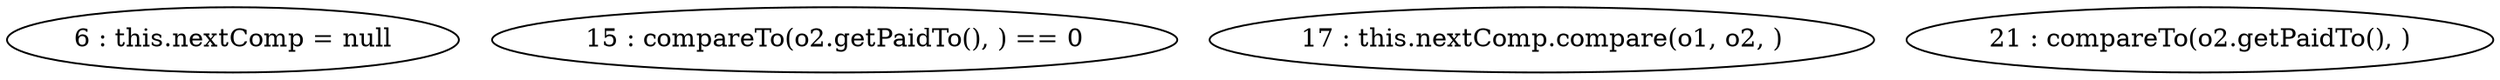 digraph G {
"6 : this.nextComp = null"
"15 : compareTo(o2.getPaidTo(), ) == 0"
"17 : this.nextComp.compare(o1, o2, )"
"21 : compareTo(o2.getPaidTo(), )"
}